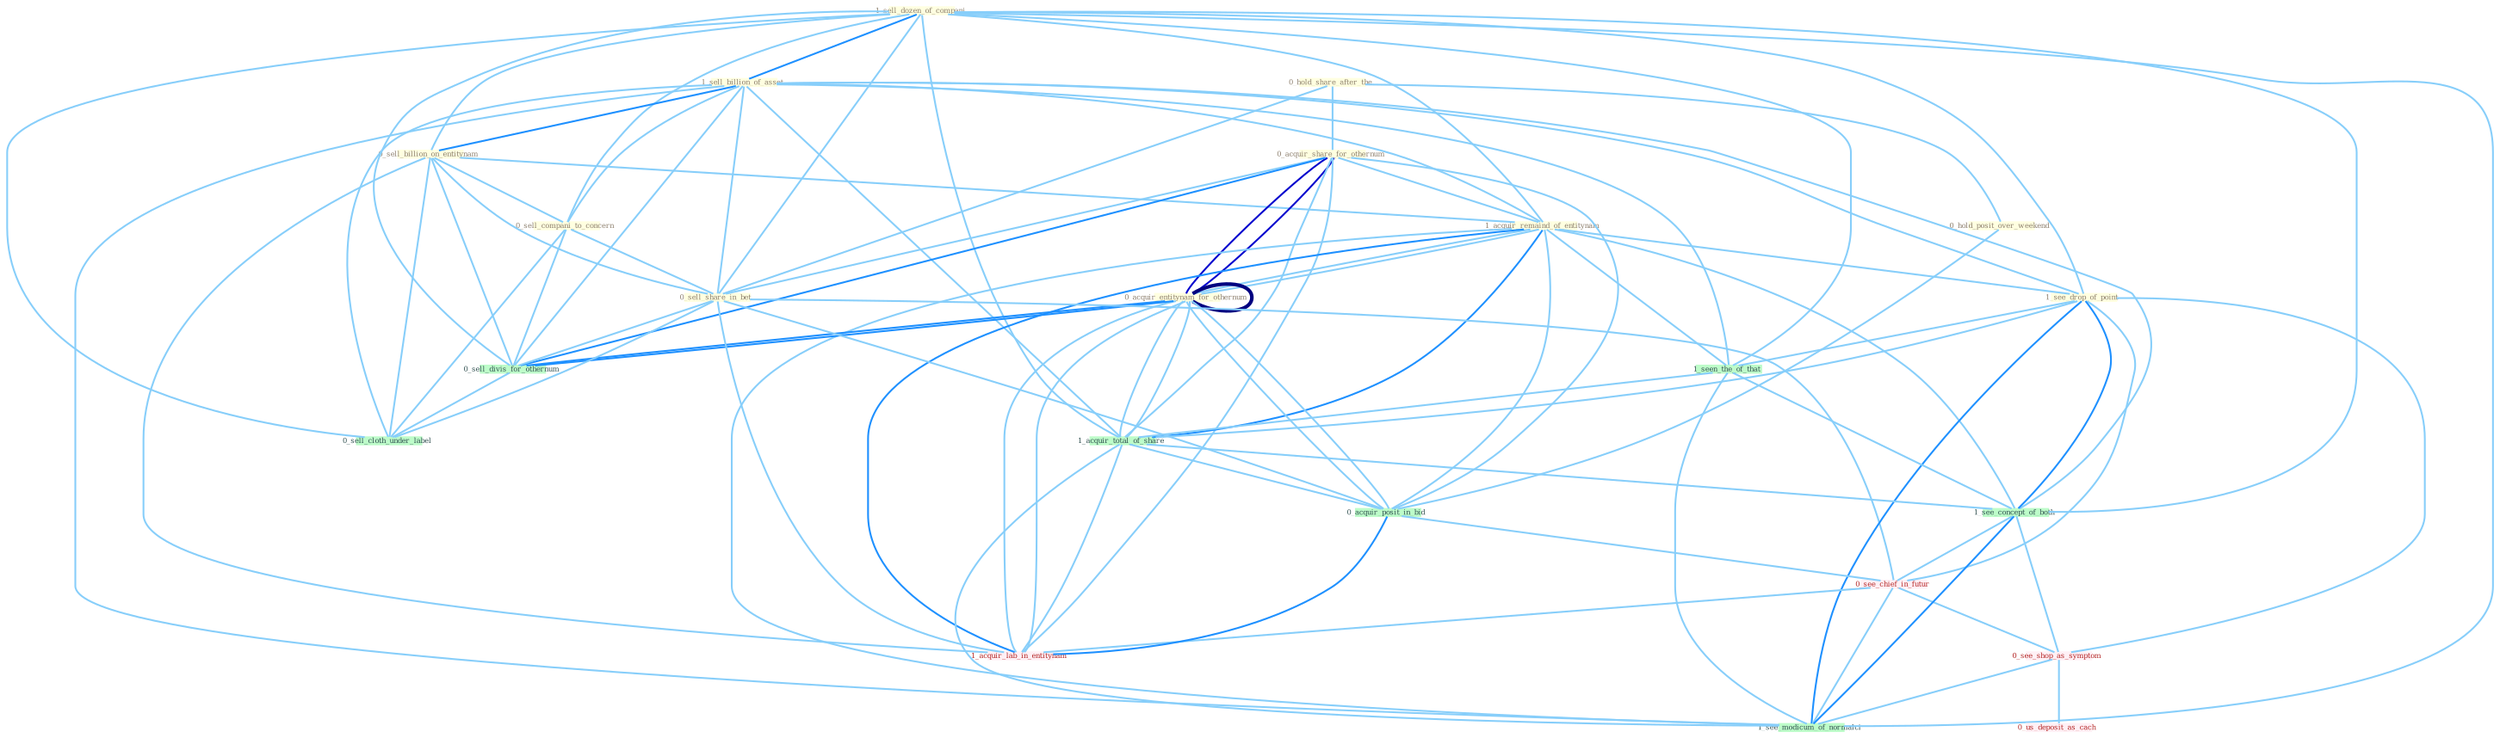 Graph G{ 
    node
    [shape=polygon,style=filled,width=.5,height=.06,color="#BDFCC9",fixedsize=true,fontsize=4,
    fontcolor="#2f4f4f"];
    {node
    [color="#ffffe0", fontcolor="#8b7d6b"] "0_hold_share_after_the " "1_sell_dozen_of_compani " "1_sell_billion_of_asset " "0_sell_billion_on_entitynam " "0_sell_compani_to_concern " "0_acquir_share_for_othernum " "1_acquir_remaind_of_entitynam " "0_acquir_entitynam_for_othernum " "0_sell_share_in_bet " "0_hold_posit_over_weekend " "1_see_drop_of_point "}
{node [color="#fff0f5", fontcolor="#b22222"] "0_see_chief_in_futur " "0_see_shop_as_symptom " "1_acquir_lab_in_entitynam " "0_us_deposit_as_cach "}
edge [color="#B0E2FF"];

	"0_hold_share_after_the " -- "0_acquir_share_for_othernum " [w="1", color="#87cefa" ];
	"0_hold_share_after_the " -- "0_sell_share_in_bet " [w="1", color="#87cefa" ];
	"0_hold_share_after_the " -- "0_hold_posit_over_weekend " [w="1", color="#87cefa" ];
	"1_sell_dozen_of_compani " -- "1_sell_billion_of_asset " [w="2", color="#1e90ff" , len=0.8];
	"1_sell_dozen_of_compani " -- "0_sell_billion_on_entitynam " [w="1", color="#87cefa" ];
	"1_sell_dozen_of_compani " -- "0_sell_compani_to_concern " [w="1", color="#87cefa" ];
	"1_sell_dozen_of_compani " -- "1_acquir_remaind_of_entitynam " [w="1", color="#87cefa" ];
	"1_sell_dozen_of_compani " -- "0_sell_share_in_bet " [w="1", color="#87cefa" ];
	"1_sell_dozen_of_compani " -- "1_see_drop_of_point " [w="1", color="#87cefa" ];
	"1_sell_dozen_of_compani " -- "1_seen_the_of_that " [w="1", color="#87cefa" ];
	"1_sell_dozen_of_compani " -- "0_sell_divis_for_othernum " [w="1", color="#87cefa" ];
	"1_sell_dozen_of_compani " -- "1_acquir_total_of_share " [w="1", color="#87cefa" ];
	"1_sell_dozen_of_compani " -- "0_sell_cloth_under_label " [w="1", color="#87cefa" ];
	"1_sell_dozen_of_compani " -- "1_see_concept_of_both " [w="1", color="#87cefa" ];
	"1_sell_dozen_of_compani " -- "1_see_modicum_of_normalci " [w="1", color="#87cefa" ];
	"1_sell_billion_of_asset " -- "0_sell_billion_on_entitynam " [w="2", color="#1e90ff" , len=0.8];
	"1_sell_billion_of_asset " -- "0_sell_compani_to_concern " [w="1", color="#87cefa" ];
	"1_sell_billion_of_asset " -- "1_acquir_remaind_of_entitynam " [w="1", color="#87cefa" ];
	"1_sell_billion_of_asset " -- "0_sell_share_in_bet " [w="1", color="#87cefa" ];
	"1_sell_billion_of_asset " -- "1_see_drop_of_point " [w="1", color="#87cefa" ];
	"1_sell_billion_of_asset " -- "1_seen_the_of_that " [w="1", color="#87cefa" ];
	"1_sell_billion_of_asset " -- "0_sell_divis_for_othernum " [w="1", color="#87cefa" ];
	"1_sell_billion_of_asset " -- "1_acquir_total_of_share " [w="1", color="#87cefa" ];
	"1_sell_billion_of_asset " -- "0_sell_cloth_under_label " [w="1", color="#87cefa" ];
	"1_sell_billion_of_asset " -- "1_see_concept_of_both " [w="1", color="#87cefa" ];
	"1_sell_billion_of_asset " -- "1_see_modicum_of_normalci " [w="1", color="#87cefa" ];
	"0_sell_billion_on_entitynam " -- "0_sell_compani_to_concern " [w="1", color="#87cefa" ];
	"0_sell_billion_on_entitynam " -- "1_acquir_remaind_of_entitynam " [w="1", color="#87cefa" ];
	"0_sell_billion_on_entitynam " -- "0_sell_share_in_bet " [w="1", color="#87cefa" ];
	"0_sell_billion_on_entitynam " -- "0_sell_divis_for_othernum " [w="1", color="#87cefa" ];
	"0_sell_billion_on_entitynam " -- "0_sell_cloth_under_label " [w="1", color="#87cefa" ];
	"0_sell_billion_on_entitynam " -- "1_acquir_lab_in_entitynam " [w="1", color="#87cefa" ];
	"0_sell_compani_to_concern " -- "0_sell_share_in_bet " [w="1", color="#87cefa" ];
	"0_sell_compani_to_concern " -- "0_sell_divis_for_othernum " [w="1", color="#87cefa" ];
	"0_sell_compani_to_concern " -- "0_sell_cloth_under_label " [w="1", color="#87cefa" ];
	"0_acquir_share_for_othernum " -- "1_acquir_remaind_of_entitynam " [w="1", color="#87cefa" ];
	"0_acquir_share_for_othernum " -- "0_acquir_entitynam_for_othernum " [w="3", color="#0000cd" , len=0.6];
	"0_acquir_share_for_othernum " -- "0_sell_share_in_bet " [w="1", color="#87cefa" ];
	"0_acquir_share_for_othernum " -- "0_acquir_entitynam_for_othernum " [w="3", color="#0000cd" , len=0.6];
	"0_acquir_share_for_othernum " -- "0_sell_divis_for_othernum " [w="2", color="#1e90ff" , len=0.8];
	"0_acquir_share_for_othernum " -- "1_acquir_total_of_share " [w="1", color="#87cefa" ];
	"0_acquir_share_for_othernum " -- "0_acquir_posit_in_bid " [w="1", color="#87cefa" ];
	"0_acquir_share_for_othernum " -- "1_acquir_lab_in_entitynam " [w="1", color="#87cefa" ];
	"1_acquir_remaind_of_entitynam " -- "0_acquir_entitynam_for_othernum " [w="1", color="#87cefa" ];
	"1_acquir_remaind_of_entitynam " -- "1_see_drop_of_point " [w="1", color="#87cefa" ];
	"1_acquir_remaind_of_entitynam " -- "0_acquir_entitynam_for_othernum " [w="1", color="#87cefa" ];
	"1_acquir_remaind_of_entitynam " -- "1_seen_the_of_that " [w="1", color="#87cefa" ];
	"1_acquir_remaind_of_entitynam " -- "1_acquir_total_of_share " [w="2", color="#1e90ff" , len=0.8];
	"1_acquir_remaind_of_entitynam " -- "0_acquir_posit_in_bid " [w="1", color="#87cefa" ];
	"1_acquir_remaind_of_entitynam " -- "1_see_concept_of_both " [w="1", color="#87cefa" ];
	"1_acquir_remaind_of_entitynam " -- "1_acquir_lab_in_entitynam " [w="2", color="#1e90ff" , len=0.8];
	"1_acquir_remaind_of_entitynam " -- "1_see_modicum_of_normalci " [w="1", color="#87cefa" ];
	"0_acquir_entitynam_for_othernum " -- "0_acquir_entitynam_for_othernum " [w="4", style=bold, color="#000080", len=0.4];
	"0_acquir_entitynam_for_othernum " -- "0_sell_divis_for_othernum " [w="2", color="#1e90ff" , len=0.8];
	"0_acquir_entitynam_for_othernum " -- "1_acquir_total_of_share " [w="1", color="#87cefa" ];
	"0_acquir_entitynam_for_othernum " -- "0_acquir_posit_in_bid " [w="1", color="#87cefa" ];
	"0_acquir_entitynam_for_othernum " -- "1_acquir_lab_in_entitynam " [w="1", color="#87cefa" ];
	"0_sell_share_in_bet " -- "0_sell_divis_for_othernum " [w="1", color="#87cefa" ];
	"0_sell_share_in_bet " -- "0_sell_cloth_under_label " [w="1", color="#87cefa" ];
	"0_sell_share_in_bet " -- "0_acquir_posit_in_bid " [w="1", color="#87cefa" ];
	"0_sell_share_in_bet " -- "0_see_chief_in_futur " [w="1", color="#87cefa" ];
	"0_sell_share_in_bet " -- "1_acquir_lab_in_entitynam " [w="1", color="#87cefa" ];
	"0_hold_posit_over_weekend " -- "0_acquir_posit_in_bid " [w="1", color="#87cefa" ];
	"1_see_drop_of_point " -- "1_seen_the_of_that " [w="1", color="#87cefa" ];
	"1_see_drop_of_point " -- "1_acquir_total_of_share " [w="1", color="#87cefa" ];
	"1_see_drop_of_point " -- "1_see_concept_of_both " [w="2", color="#1e90ff" , len=0.8];
	"1_see_drop_of_point " -- "0_see_chief_in_futur " [w="1", color="#87cefa" ];
	"1_see_drop_of_point " -- "0_see_shop_as_symptom " [w="1", color="#87cefa" ];
	"1_see_drop_of_point " -- "1_see_modicum_of_normalci " [w="2", color="#1e90ff" , len=0.8];
	"0_acquir_entitynam_for_othernum " -- "0_sell_divis_for_othernum " [w="2", color="#1e90ff" , len=0.8];
	"0_acquir_entitynam_for_othernum " -- "1_acquir_total_of_share " [w="1", color="#87cefa" ];
	"0_acquir_entitynam_for_othernum " -- "0_acquir_posit_in_bid " [w="1", color="#87cefa" ];
	"0_acquir_entitynam_for_othernum " -- "1_acquir_lab_in_entitynam " [w="1", color="#87cefa" ];
	"1_seen_the_of_that " -- "1_acquir_total_of_share " [w="1", color="#87cefa" ];
	"1_seen_the_of_that " -- "1_see_concept_of_both " [w="1", color="#87cefa" ];
	"1_seen_the_of_that " -- "1_see_modicum_of_normalci " [w="1", color="#87cefa" ];
	"0_sell_divis_for_othernum " -- "0_sell_cloth_under_label " [w="1", color="#87cefa" ];
	"1_acquir_total_of_share " -- "0_acquir_posit_in_bid " [w="1", color="#87cefa" ];
	"1_acquir_total_of_share " -- "1_see_concept_of_both " [w="1", color="#87cefa" ];
	"1_acquir_total_of_share " -- "1_acquir_lab_in_entitynam " [w="1", color="#87cefa" ];
	"1_acquir_total_of_share " -- "1_see_modicum_of_normalci " [w="1", color="#87cefa" ];
	"0_acquir_posit_in_bid " -- "0_see_chief_in_futur " [w="1", color="#87cefa" ];
	"0_acquir_posit_in_bid " -- "1_acquir_lab_in_entitynam " [w="2", color="#1e90ff" , len=0.8];
	"1_see_concept_of_both " -- "0_see_chief_in_futur " [w="1", color="#87cefa" ];
	"1_see_concept_of_both " -- "0_see_shop_as_symptom " [w="1", color="#87cefa" ];
	"1_see_concept_of_both " -- "1_see_modicum_of_normalci " [w="2", color="#1e90ff" , len=0.8];
	"0_see_chief_in_futur " -- "0_see_shop_as_symptom " [w="1", color="#87cefa" ];
	"0_see_chief_in_futur " -- "1_acquir_lab_in_entitynam " [w="1", color="#87cefa" ];
	"0_see_chief_in_futur " -- "1_see_modicum_of_normalci " [w="1", color="#87cefa" ];
	"0_see_shop_as_symptom " -- "0_us_deposit_as_cach " [w="1", color="#87cefa" ];
	"0_see_shop_as_symptom " -- "1_see_modicum_of_normalci " [w="1", color="#87cefa" ];
}
